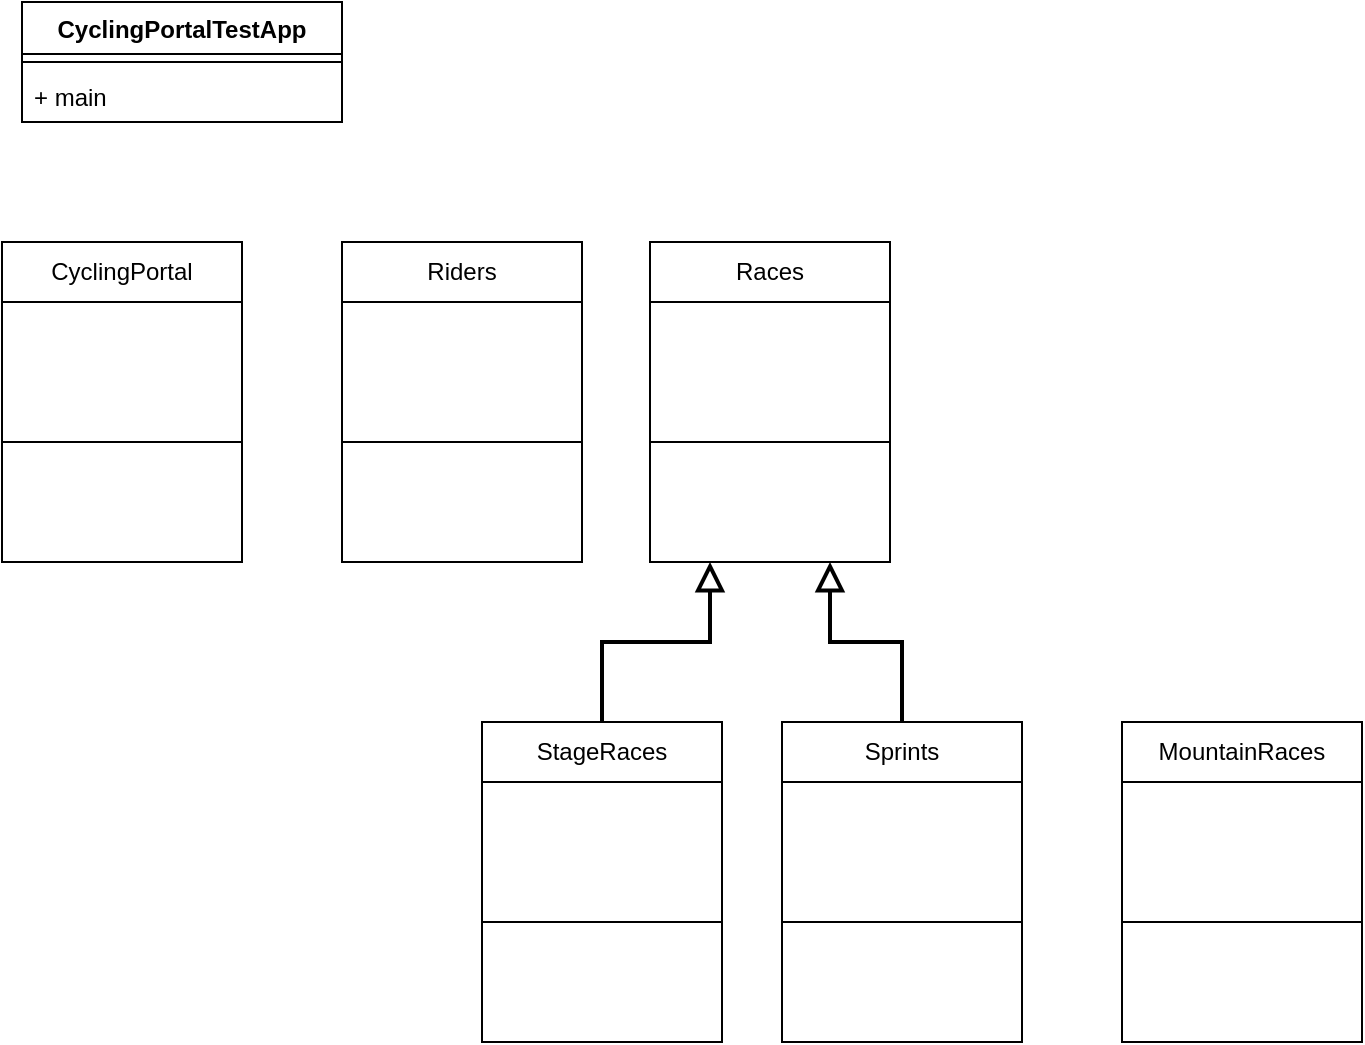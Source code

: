 <mxfile version="23.1.5" type="github">
  <diagram name="Page-1" id="q9JYpEjFwvB6e5CxQERE">
    <mxGraphModel dx="472" dy="770" grid="1" gridSize="10" guides="1" tooltips="1" connect="1" arrows="1" fold="1" page="1" pageScale="1" pageWidth="827" pageHeight="1169" math="0" shadow="0">
      <root>
        <mxCell id="0" />
        <mxCell id="1" parent="0" />
        <mxCell id="uEq3m0R4o0ad3iEvtRFF-10" value="CyclingPortalTestApp" style="swimlane;fontStyle=1;align=center;verticalAlign=top;childLayout=stackLayout;horizontal=1;startSize=26;horizontalStack=0;resizeParent=1;resizeParentMax=0;resizeLast=0;collapsible=1;marginBottom=0;whiteSpace=wrap;html=1;" parent="1" vertex="1">
          <mxGeometry x="40" y="40" width="160" height="60" as="geometry" />
        </mxCell>
        <mxCell id="uEq3m0R4o0ad3iEvtRFF-12" value="" style="line;strokeWidth=1;fillColor=none;align=left;verticalAlign=middle;spacingTop=-1;spacingLeft=3;spacingRight=3;rotatable=0;labelPosition=right;points=[];portConstraint=eastwest;strokeColor=inherit;" parent="uEq3m0R4o0ad3iEvtRFF-10" vertex="1">
          <mxGeometry y="26" width="160" height="8" as="geometry" />
        </mxCell>
        <mxCell id="uEq3m0R4o0ad3iEvtRFF-13" value="+ main" style="text;strokeColor=none;fillColor=none;align=left;verticalAlign=top;spacingLeft=4;spacingRight=4;overflow=hidden;rotatable=0;points=[[0,0.5],[1,0.5]];portConstraint=eastwest;whiteSpace=wrap;html=1;" parent="uEq3m0R4o0ad3iEvtRFF-10" vertex="1">
          <mxGeometry y="34" width="160" height="26" as="geometry" />
        </mxCell>
        <mxCell id="wvcC62Qd1xTl-urH2v8x-5" value="" style="group" vertex="1" connectable="0" parent="1">
          <mxGeometry x="30" y="160" width="120" height="160" as="geometry" />
        </mxCell>
        <mxCell id="wvcC62Qd1xTl-urH2v8x-6" value="CyclingPortal" style="rounded=0;whiteSpace=wrap;html=1;" vertex="1" parent="wvcC62Qd1xTl-urH2v8x-5">
          <mxGeometry width="120" height="30" as="geometry" />
        </mxCell>
        <mxCell id="wvcC62Qd1xTl-urH2v8x-7" value="" style="rounded=0;whiteSpace=wrap;html=1;" vertex="1" parent="wvcC62Qd1xTl-urH2v8x-5">
          <mxGeometry y="30" width="120" height="70" as="geometry" />
        </mxCell>
        <mxCell id="wvcC62Qd1xTl-urH2v8x-8" value="" style="rounded=0;whiteSpace=wrap;html=1;" vertex="1" parent="wvcC62Qd1xTl-urH2v8x-5">
          <mxGeometry y="100" width="120" height="60" as="geometry" />
        </mxCell>
        <mxCell id="wvcC62Qd1xTl-urH2v8x-9" value="" style="group" vertex="1" connectable="0" parent="1">
          <mxGeometry x="200" y="160" width="120" height="160" as="geometry" />
        </mxCell>
        <mxCell id="wvcC62Qd1xTl-urH2v8x-10" value="Riders" style="rounded=0;whiteSpace=wrap;html=1;" vertex="1" parent="wvcC62Qd1xTl-urH2v8x-9">
          <mxGeometry width="120" height="30" as="geometry" />
        </mxCell>
        <mxCell id="wvcC62Qd1xTl-urH2v8x-11" value="" style="rounded=0;whiteSpace=wrap;html=1;" vertex="1" parent="wvcC62Qd1xTl-urH2v8x-9">
          <mxGeometry y="30" width="120" height="70" as="geometry" />
        </mxCell>
        <mxCell id="wvcC62Qd1xTl-urH2v8x-12" value="" style="rounded=0;whiteSpace=wrap;html=1;" vertex="1" parent="wvcC62Qd1xTl-urH2v8x-9">
          <mxGeometry y="100" width="120" height="60" as="geometry" />
        </mxCell>
        <mxCell id="wvcC62Qd1xTl-urH2v8x-13" value="" style="group" vertex="1" connectable="0" parent="1">
          <mxGeometry x="354" y="160" width="120" height="160" as="geometry" />
        </mxCell>
        <mxCell id="wvcC62Qd1xTl-urH2v8x-14" value="Races" style="rounded=0;whiteSpace=wrap;html=1;" vertex="1" parent="wvcC62Qd1xTl-urH2v8x-13">
          <mxGeometry width="120" height="30" as="geometry" />
        </mxCell>
        <mxCell id="wvcC62Qd1xTl-urH2v8x-15" value="" style="rounded=0;whiteSpace=wrap;html=1;" vertex="1" parent="wvcC62Qd1xTl-urH2v8x-13">
          <mxGeometry y="30" width="120" height="70" as="geometry" />
        </mxCell>
        <mxCell id="wvcC62Qd1xTl-urH2v8x-16" value="" style="rounded=0;whiteSpace=wrap;html=1;" vertex="1" parent="wvcC62Qd1xTl-urH2v8x-13">
          <mxGeometry y="100" width="120" height="60" as="geometry" />
        </mxCell>
        <mxCell id="wvcC62Qd1xTl-urH2v8x-17" value="" style="group" vertex="1" connectable="0" parent="1">
          <mxGeometry x="270" y="400" width="120" height="160" as="geometry" />
        </mxCell>
        <mxCell id="wvcC62Qd1xTl-urH2v8x-18" value="StageRaces" style="rounded=0;whiteSpace=wrap;html=1;" vertex="1" parent="wvcC62Qd1xTl-urH2v8x-17">
          <mxGeometry width="120" height="30" as="geometry" />
        </mxCell>
        <mxCell id="wvcC62Qd1xTl-urH2v8x-19" value="" style="rounded=0;whiteSpace=wrap;html=1;" vertex="1" parent="wvcC62Qd1xTl-urH2v8x-17">
          <mxGeometry y="30" width="120" height="70" as="geometry" />
        </mxCell>
        <mxCell id="wvcC62Qd1xTl-urH2v8x-20" value="" style="rounded=0;whiteSpace=wrap;html=1;" vertex="1" parent="wvcC62Qd1xTl-urH2v8x-17">
          <mxGeometry y="100" width="120" height="60" as="geometry" />
        </mxCell>
        <mxCell id="wvcC62Qd1xTl-urH2v8x-21" value="" style="group" vertex="1" connectable="0" parent="1">
          <mxGeometry x="420" y="400" width="120" height="160" as="geometry" />
        </mxCell>
        <mxCell id="wvcC62Qd1xTl-urH2v8x-22" value="Sprints" style="rounded=0;whiteSpace=wrap;html=1;" vertex="1" parent="wvcC62Qd1xTl-urH2v8x-21">
          <mxGeometry width="120" height="30" as="geometry" />
        </mxCell>
        <mxCell id="wvcC62Qd1xTl-urH2v8x-23" value="" style="rounded=0;whiteSpace=wrap;html=1;" vertex="1" parent="wvcC62Qd1xTl-urH2v8x-21">
          <mxGeometry y="30" width="120" height="70" as="geometry" />
        </mxCell>
        <mxCell id="wvcC62Qd1xTl-urH2v8x-24" value="" style="rounded=0;whiteSpace=wrap;html=1;" vertex="1" parent="wvcC62Qd1xTl-urH2v8x-21">
          <mxGeometry y="100" width="120" height="60" as="geometry" />
        </mxCell>
        <mxCell id="wvcC62Qd1xTl-urH2v8x-25" value="" style="group" vertex="1" connectable="0" parent="1">
          <mxGeometry x="590" y="400" width="120" height="160" as="geometry" />
        </mxCell>
        <mxCell id="wvcC62Qd1xTl-urH2v8x-26" value="MountainRaces" style="rounded=0;whiteSpace=wrap;html=1;" vertex="1" parent="wvcC62Qd1xTl-urH2v8x-25">
          <mxGeometry width="120" height="30" as="geometry" />
        </mxCell>
        <mxCell id="wvcC62Qd1xTl-urH2v8x-27" value="" style="rounded=0;whiteSpace=wrap;html=1;" vertex="1" parent="wvcC62Qd1xTl-urH2v8x-25">
          <mxGeometry y="30" width="120" height="70" as="geometry" />
        </mxCell>
        <mxCell id="wvcC62Qd1xTl-urH2v8x-28" value="" style="rounded=0;whiteSpace=wrap;html=1;" vertex="1" parent="wvcC62Qd1xTl-urH2v8x-25">
          <mxGeometry y="100" width="120" height="60" as="geometry" />
        </mxCell>
        <mxCell id="wvcC62Qd1xTl-urH2v8x-29" value="" style="endArrow=block;html=1;rounded=0;exitX=0.5;exitY=0;exitDx=0;exitDy=0;entryX=0.25;entryY=1;entryDx=0;entryDy=0;endFill=0;strokeWidth=2;endSize=10;startSize=10;edgeStyle=orthogonalEdgeStyle;" edge="1" parent="1" source="wvcC62Qd1xTl-urH2v8x-18" target="wvcC62Qd1xTl-urH2v8x-16">
          <mxGeometry width="50" height="50" relative="1" as="geometry">
            <mxPoint x="550" y="320" as="sourcePoint" />
            <mxPoint x="600" y="270" as="targetPoint" />
          </mxGeometry>
        </mxCell>
        <mxCell id="wvcC62Qd1xTl-urH2v8x-30" style="edgeStyle=orthogonalEdgeStyle;rounded=0;orthogonalLoop=1;jettySize=auto;html=1;exitX=0.5;exitY=0;exitDx=0;exitDy=0;entryX=0.75;entryY=1;entryDx=0;entryDy=0;strokeColor=default;strokeWidth=2;align=center;verticalAlign=middle;fontFamily=Helvetica;fontSize=11;fontColor=default;labelBackgroundColor=default;startSize=10;endArrow=block;endFill=0;endSize=10;" edge="1" parent="1" source="wvcC62Qd1xTl-urH2v8x-22" target="wvcC62Qd1xTl-urH2v8x-16">
          <mxGeometry relative="1" as="geometry" />
        </mxCell>
      </root>
    </mxGraphModel>
  </diagram>
</mxfile>
